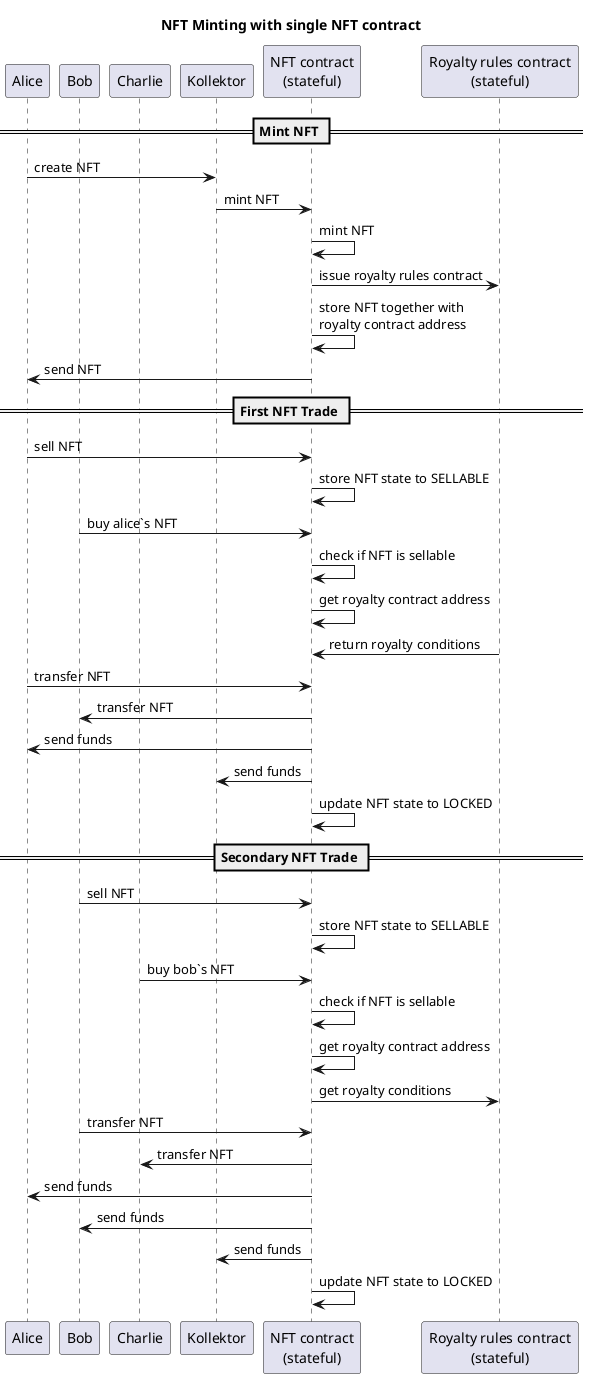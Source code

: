 @startuml

title "NFT Minting with single NFT contract"

participant "Alice" as ali
participant "Bob" as bob
participant "Charlie" as cha
participant "Kollektor" as kol
participant "NFT contract\n(stateful)" as nfc
participant "Royalty rules contract\n(stateful)" as roc


== Mint NFT ==

ali -> kol: create NFT
kol -> nfc: mint NFT
nfc -> nfc: mint NFT
nfc -> roc: issue royalty rules contract
nfc -> nfc: store NFT together with\nroyalty contract address
nfc -> ali: send NFT


== First NFT Trade ==

ali -> nfc: sell NFT
nfc -> nfc: store NFT state to SELLABLE
bob -> nfc: buy alice`s NFT
nfc -> nfc: check if NFT is sellable
nfc -> nfc: get royalty contract address
roc -> nfc: return royalty conditions
ali -> nfc: transfer NFT
nfc -> bob: transfer NFT
nfc -> ali: send funds
nfc -> kol: send funds
nfc -> nfc: update NFT state to LOCKED


== Secondary NFT Trade ==

bob -> nfc: sell NFT
nfc -> nfc: store NFT state to SELLABLE
cha -> nfc: buy bob`s NFT
nfc -> nfc: check if NFT is sellable
nfc -> nfc: get royalty contract address
nfc -> roc: get royalty conditions
bob -> nfc: transfer NFT
nfc -> cha: transfer NFT
nfc -> ali: send funds
nfc -> bob: send funds
nfc -> kol: send funds
nfc -> nfc: update NFT state to LOCKED


@enduml